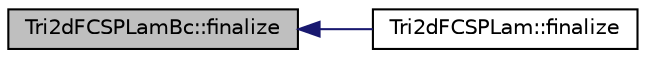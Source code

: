 digraph "Tri2dFCSPLamBc::finalize"
{
  edge [fontname="Helvetica",fontsize="10",labelfontname="Helvetica",labelfontsize="10"];
  node [fontname="Helvetica",fontsize="10",shape=record];
  rankdir="LR";
  Node1 [label="Tri2dFCSPLamBc::finalize",height=0.2,width=0.4,color="black", fillcolor="grey75", style="filled" fontcolor="black"];
  Node1 -> Node2 [dir="back",color="midnightblue",fontsize="10",style="solid",fontname="Helvetica"];
  Node2 [label="Tri2dFCSPLam::finalize",height=0.2,width=0.4,color="black", fillcolor="white", style="filled",URL="$classTri2dFCSPLam.html#a2d16f04d97d746eb5eccda9a91c2dcae",tooltip="Finalizes the StrandSystem class instance. "];
}
